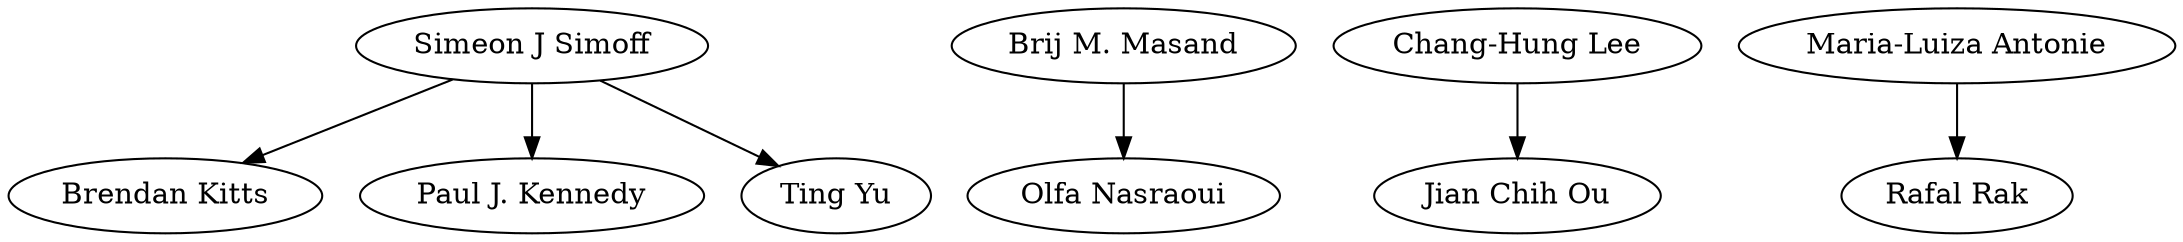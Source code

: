 strict digraph G{
"Simeon J Simoff" -> "Brendan Kitts"
"Brij M. Masand" -> "Olfa Nasraoui"
"Simeon J Simoff" -> "Paul J. Kennedy"
"Simeon J Simoff" -> "Ting Yu"
"Chang-Hung Lee" -> "Jian Chih Ou"
"Maria-Luiza Antonie" -> "Rafal Rak"
}